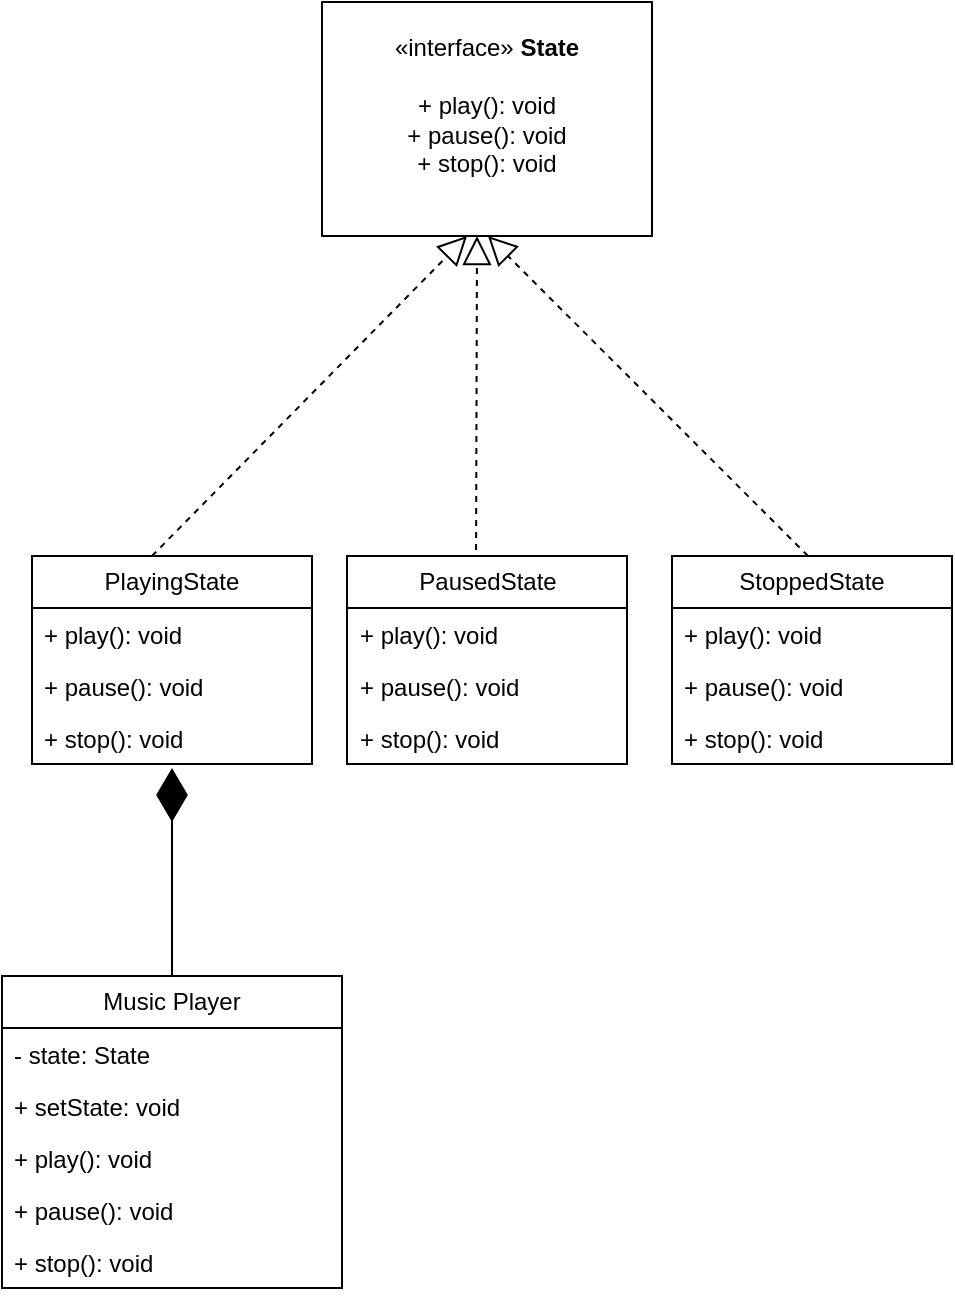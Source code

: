 <mxfile version="27.1.4">
  <diagram name="Page-1" id="6c5iizN9KlD1_ksJfFWO">
    <mxGraphModel dx="1425" dy="801" grid="1" gridSize="10" guides="1" tooltips="1" connect="1" arrows="1" fold="1" page="1" pageScale="1" pageWidth="850" pageHeight="1100" math="0" shadow="0">
      <root>
        <mxCell id="0" />
        <mxCell id="1" parent="0" />
        <mxCell id="wJsRKXy_YkQyvDVTSyOF-2" value="Music Player" style="swimlane;fontStyle=0;childLayout=stackLayout;horizontal=1;startSize=26;fillColor=none;horizontalStack=0;resizeParent=1;resizeParentMax=0;resizeLast=0;collapsible=1;marginBottom=0;whiteSpace=wrap;html=1;" parent="1" vertex="1">
          <mxGeometry x="145" y="590" width="170" height="156" as="geometry">
            <mxRectangle x="50" y="120" width="110" height="30" as="alternateBounds" />
          </mxGeometry>
        </mxCell>
        <mxCell id="wJsRKXy_YkQyvDVTSyOF-3" value="- state: State" style="text;strokeColor=none;fillColor=none;align=left;verticalAlign=top;spacingLeft=4;spacingRight=4;overflow=hidden;rotatable=0;points=[[0,0.5],[1,0.5]];portConstraint=eastwest;whiteSpace=wrap;html=1;" parent="wJsRKXy_YkQyvDVTSyOF-2" vertex="1">
          <mxGeometry y="26" width="170" height="26" as="geometry" />
        </mxCell>
        <mxCell id="wJsRKXy_YkQyvDVTSyOF-4" value="+ setState: void" style="text;strokeColor=none;fillColor=none;align=left;verticalAlign=top;spacingLeft=4;spacingRight=4;overflow=hidden;rotatable=0;points=[[0,0.5],[1,0.5]];portConstraint=eastwest;whiteSpace=wrap;html=1;" parent="wJsRKXy_YkQyvDVTSyOF-2" vertex="1">
          <mxGeometry y="52" width="170" height="26" as="geometry" />
        </mxCell>
        <mxCell id="wJsRKXy_YkQyvDVTSyOF-5" value="+ play(): void&lt;div&gt;&lt;br&gt;&lt;/div&gt;" style="text;strokeColor=none;fillColor=none;align=left;verticalAlign=top;spacingLeft=4;spacingRight=4;overflow=hidden;rotatable=0;points=[[0,0.5],[1,0.5]];portConstraint=eastwest;whiteSpace=wrap;html=1;" parent="wJsRKXy_YkQyvDVTSyOF-2" vertex="1">
          <mxGeometry y="78" width="170" height="26" as="geometry" />
        </mxCell>
        <mxCell id="RMaFcl5p5PekUNENTCja-36" value="+ pause(): void&lt;div&gt;&lt;br&gt;&lt;/div&gt;" style="text;strokeColor=none;fillColor=none;align=left;verticalAlign=top;spacingLeft=4;spacingRight=4;overflow=hidden;rotatable=0;points=[[0,0.5],[1,0.5]];portConstraint=eastwest;whiteSpace=wrap;html=1;" vertex="1" parent="wJsRKXy_YkQyvDVTSyOF-2">
          <mxGeometry y="104" width="170" height="26" as="geometry" />
        </mxCell>
        <mxCell id="RMaFcl5p5PekUNENTCja-37" value="+ stop(): void&lt;div&gt;&lt;br&gt;&lt;/div&gt;" style="text;strokeColor=none;fillColor=none;align=left;verticalAlign=top;spacingLeft=4;spacingRight=4;overflow=hidden;rotatable=0;points=[[0,0.5],[1,0.5]];portConstraint=eastwest;whiteSpace=wrap;html=1;" vertex="1" parent="wJsRKXy_YkQyvDVTSyOF-2">
          <mxGeometry y="130" width="170" height="26" as="geometry" />
        </mxCell>
        <mxCell id="RMaFcl5p5PekUNENTCja-9" value="«interface»&amp;nbsp;&lt;b&gt;State&lt;/b&gt;&lt;div&gt;&lt;b&gt;&lt;br&gt;&lt;/b&gt;&lt;/div&gt;&lt;div&gt;+ play(): void&lt;/div&gt;&lt;div&gt;+ pause(): void&lt;/div&gt;&lt;div&gt;+ stop(): void&lt;/div&gt;&lt;div&gt;&lt;b&gt;&lt;br&gt;&lt;/b&gt;&lt;/div&gt;" style="html=1;whiteSpace=wrap;" vertex="1" parent="1">
          <mxGeometry x="305" y="103" width="165" height="117" as="geometry" />
        </mxCell>
        <mxCell id="RMaFcl5p5PekUNENTCja-18" value="" style="endArrow=block;dashed=1;endFill=0;endSize=12;html=1;rounded=0;entryX=0.5;entryY=1;entryDx=0;entryDy=0;exitX=0.5;exitY=0;exitDx=0;exitDy=0;" edge="1" parent="1">
          <mxGeometry width="160" relative="1" as="geometry">
            <mxPoint x="220" y="380" as="sourcePoint" />
            <mxPoint x="377.5" y="220" as="targetPoint" />
          </mxGeometry>
        </mxCell>
        <mxCell id="RMaFcl5p5PekUNENTCja-20" value="PlayingState" style="swimlane;fontStyle=0;childLayout=stackLayout;horizontal=1;startSize=26;fillColor=none;horizontalStack=0;resizeParent=1;resizeParentMax=0;resizeLast=0;collapsible=1;marginBottom=0;whiteSpace=wrap;html=1;" vertex="1" parent="1">
          <mxGeometry x="160" y="380" width="140" height="104" as="geometry" />
        </mxCell>
        <mxCell id="RMaFcl5p5PekUNENTCja-21" value="+ play(): void" style="text;strokeColor=none;fillColor=none;align=left;verticalAlign=top;spacingLeft=4;spacingRight=4;overflow=hidden;rotatable=0;points=[[0,0.5],[1,0.5]];portConstraint=eastwest;whiteSpace=wrap;html=1;" vertex="1" parent="RMaFcl5p5PekUNENTCja-20">
          <mxGeometry y="26" width="140" height="26" as="geometry" />
        </mxCell>
        <mxCell id="RMaFcl5p5PekUNENTCja-22" value="+ pause(): void" style="text;strokeColor=none;fillColor=none;align=left;verticalAlign=top;spacingLeft=4;spacingRight=4;overflow=hidden;rotatable=0;points=[[0,0.5],[1,0.5]];portConstraint=eastwest;whiteSpace=wrap;html=1;" vertex="1" parent="RMaFcl5p5PekUNENTCja-20">
          <mxGeometry y="52" width="140" height="26" as="geometry" />
        </mxCell>
        <mxCell id="RMaFcl5p5PekUNENTCja-23" value="+ stop(): void" style="text;strokeColor=none;fillColor=none;align=left;verticalAlign=top;spacingLeft=4;spacingRight=4;overflow=hidden;rotatable=0;points=[[0,0.5],[1,0.5]];portConstraint=eastwest;whiteSpace=wrap;html=1;" vertex="1" parent="RMaFcl5p5PekUNENTCja-20">
          <mxGeometry y="78" width="140" height="26" as="geometry" />
        </mxCell>
        <mxCell id="RMaFcl5p5PekUNENTCja-24" value="PausedState" style="swimlane;fontStyle=0;childLayout=stackLayout;horizontal=1;startSize=26;fillColor=none;horizontalStack=0;resizeParent=1;resizeParentMax=0;resizeLast=0;collapsible=1;marginBottom=0;whiteSpace=wrap;html=1;" vertex="1" parent="1">
          <mxGeometry x="317.5" y="380" width="140" height="104" as="geometry" />
        </mxCell>
        <mxCell id="RMaFcl5p5PekUNENTCja-25" value="+ play(): void" style="text;strokeColor=none;fillColor=none;align=left;verticalAlign=top;spacingLeft=4;spacingRight=4;overflow=hidden;rotatable=0;points=[[0,0.5],[1,0.5]];portConstraint=eastwest;whiteSpace=wrap;html=1;" vertex="1" parent="RMaFcl5p5PekUNENTCja-24">
          <mxGeometry y="26" width="140" height="26" as="geometry" />
        </mxCell>
        <mxCell id="RMaFcl5p5PekUNENTCja-26" value="+ pause(): void" style="text;strokeColor=none;fillColor=none;align=left;verticalAlign=top;spacingLeft=4;spacingRight=4;overflow=hidden;rotatable=0;points=[[0,0.5],[1,0.5]];portConstraint=eastwest;whiteSpace=wrap;html=1;" vertex="1" parent="RMaFcl5p5PekUNENTCja-24">
          <mxGeometry y="52" width="140" height="26" as="geometry" />
        </mxCell>
        <mxCell id="RMaFcl5p5PekUNENTCja-27" value="+ stop(): void" style="text;strokeColor=none;fillColor=none;align=left;verticalAlign=top;spacingLeft=4;spacingRight=4;overflow=hidden;rotatable=0;points=[[0,0.5],[1,0.5]];portConstraint=eastwest;whiteSpace=wrap;html=1;" vertex="1" parent="RMaFcl5p5PekUNENTCja-24">
          <mxGeometry y="78" width="140" height="26" as="geometry" />
        </mxCell>
        <mxCell id="RMaFcl5p5PekUNENTCja-28" value="" style="endArrow=block;dashed=1;endFill=0;endSize=12;html=1;rounded=0;exitX=0.461;exitY=-0.029;exitDx=0;exitDy=0;exitPerimeter=0;" edge="1" parent="1" source="RMaFcl5p5PekUNENTCja-24">
          <mxGeometry width="160" relative="1" as="geometry">
            <mxPoint x="380" y="400" as="sourcePoint" />
            <mxPoint x="382.5" y="220" as="targetPoint" />
          </mxGeometry>
        </mxCell>
        <mxCell id="RMaFcl5p5PekUNENTCja-30" value="StoppedState" style="swimlane;fontStyle=0;childLayout=stackLayout;horizontal=1;startSize=26;fillColor=none;horizontalStack=0;resizeParent=1;resizeParentMax=0;resizeLast=0;collapsible=1;marginBottom=0;whiteSpace=wrap;html=1;" vertex="1" parent="1">
          <mxGeometry x="480" y="380" width="140" height="104" as="geometry" />
        </mxCell>
        <mxCell id="RMaFcl5p5PekUNENTCja-31" value="+ play(): void" style="text;strokeColor=none;fillColor=none;align=left;verticalAlign=top;spacingLeft=4;spacingRight=4;overflow=hidden;rotatable=0;points=[[0,0.5],[1,0.5]];portConstraint=eastwest;whiteSpace=wrap;html=1;" vertex="1" parent="RMaFcl5p5PekUNENTCja-30">
          <mxGeometry y="26" width="140" height="26" as="geometry" />
        </mxCell>
        <mxCell id="RMaFcl5p5PekUNENTCja-32" value="+ pause(): void" style="text;strokeColor=none;fillColor=none;align=left;verticalAlign=top;spacingLeft=4;spacingRight=4;overflow=hidden;rotatable=0;points=[[0,0.5],[1,0.5]];portConstraint=eastwest;whiteSpace=wrap;html=1;" vertex="1" parent="RMaFcl5p5PekUNENTCja-30">
          <mxGeometry y="52" width="140" height="26" as="geometry" />
        </mxCell>
        <mxCell id="RMaFcl5p5PekUNENTCja-33" value="+ stop(): void" style="text;strokeColor=none;fillColor=none;align=left;verticalAlign=top;spacingLeft=4;spacingRight=4;overflow=hidden;rotatable=0;points=[[0,0.5],[1,0.5]];portConstraint=eastwest;whiteSpace=wrap;html=1;" vertex="1" parent="RMaFcl5p5PekUNENTCja-30">
          <mxGeometry y="78" width="140" height="26" as="geometry" />
        </mxCell>
        <mxCell id="RMaFcl5p5PekUNENTCja-34" value="" style="endArrow=block;dashed=1;endFill=0;endSize=12;html=1;rounded=0;exitX=0.5;exitY=0;exitDx=0;exitDy=0;" edge="1" parent="1">
          <mxGeometry width="160" relative="1" as="geometry">
            <mxPoint x="548" y="380" as="sourcePoint" />
            <mxPoint x="388" y="220" as="targetPoint" />
          </mxGeometry>
        </mxCell>
        <mxCell id="RMaFcl5p5PekUNENTCja-35" value="" style="endArrow=diamondThin;endFill=1;endSize=24;html=1;rounded=0;entryX=0.5;entryY=1.077;entryDx=0;entryDy=0;entryPerimeter=0;" edge="1" parent="1" source="wJsRKXy_YkQyvDVTSyOF-2" target="RMaFcl5p5PekUNENTCja-23">
          <mxGeometry width="160" relative="1" as="geometry">
            <mxPoint x="150" y="540" as="sourcePoint" />
            <mxPoint x="310" y="540" as="targetPoint" />
          </mxGeometry>
        </mxCell>
      </root>
    </mxGraphModel>
  </diagram>
</mxfile>
